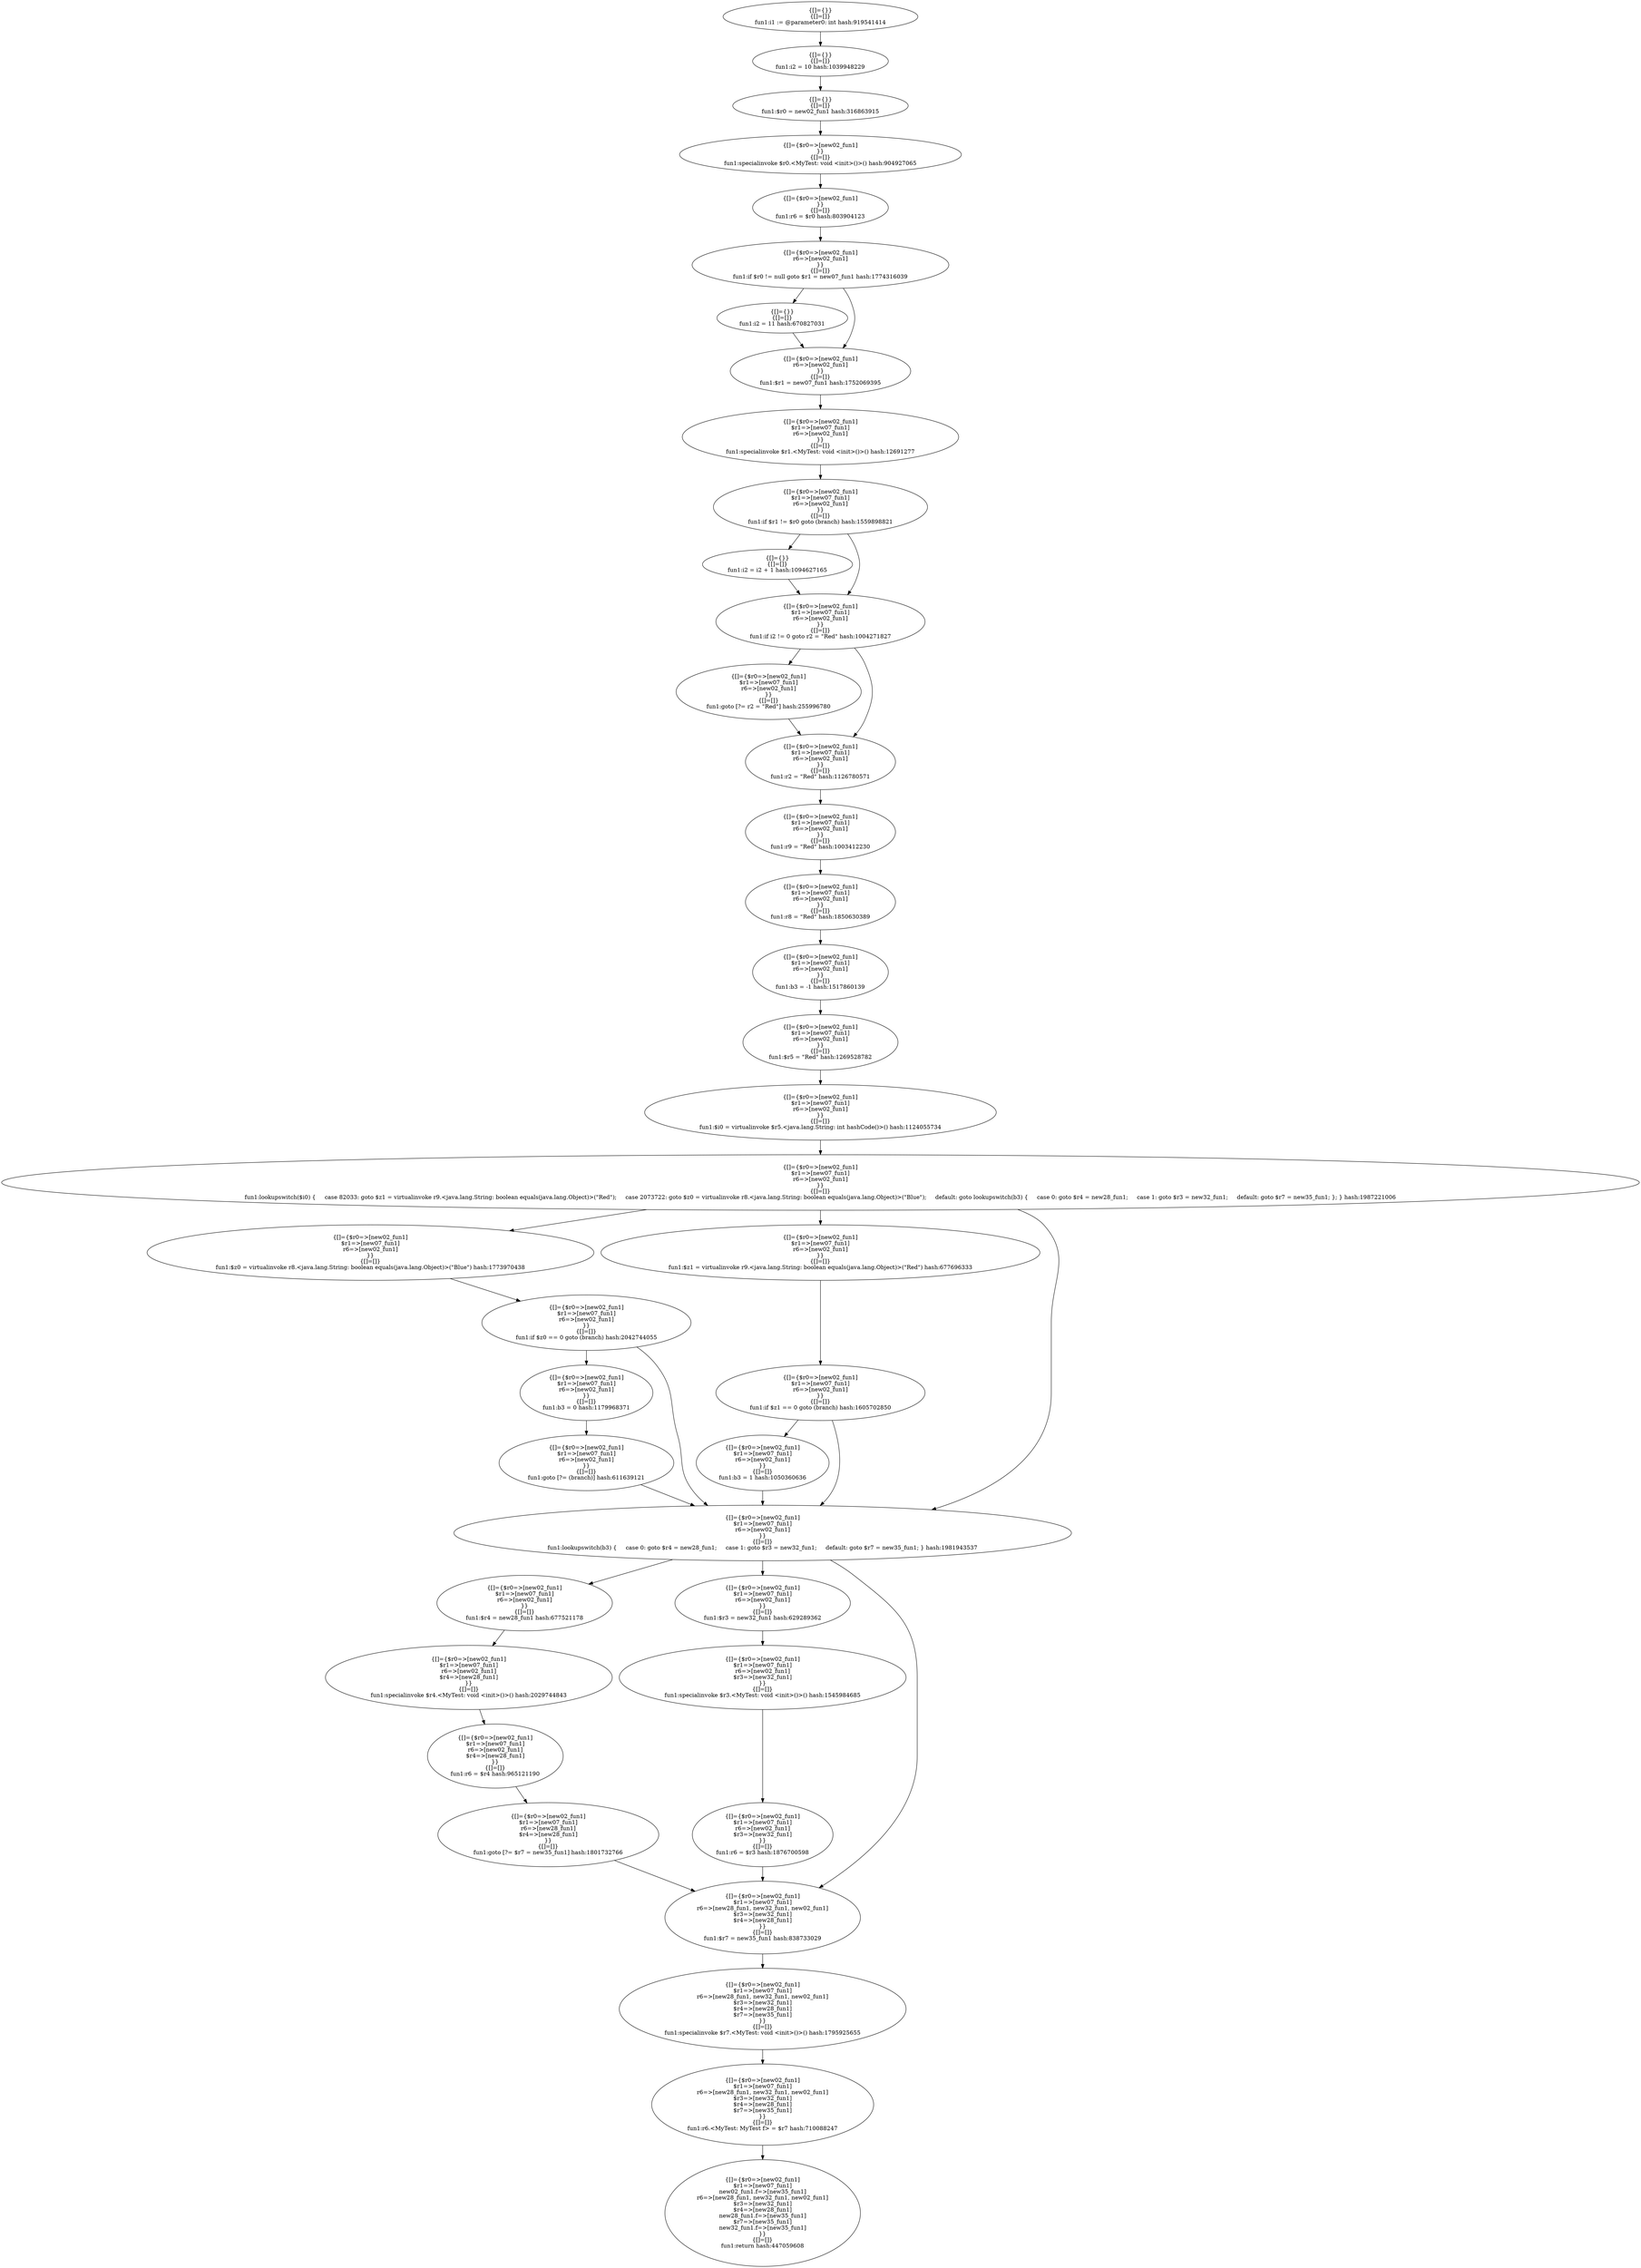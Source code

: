 digraph "./target2-mine/MyTest.fun1" {
    "{[]={}}
{[]=[]}
fun1:i1 := @parameter0: int hash:919541414";
    "{[]={}}
{[]=[]}
fun1:i2 = 10 hash:1039948229";
    "{[]={}}
{[]=[]}
fun1:$r0 = new02_fun1 hash:316863915";
    "{[]={$r0=>[new02_fun1]
}}
{[]=[]}
fun1:specialinvoke $r0.<MyTest: void <init>()>() hash:904927065";
    "{[]={$r0=>[new02_fun1]
}}
{[]=[]}
fun1:r6 = $r0 hash:803904123";
    "{[]={$r0=>[new02_fun1]
r6=>[new02_fun1]
}}
{[]=[]}
fun1:if $r0 != null goto $r1 = new07_fun1 hash:1774316039";
    "{[]={}}
{[]=[]}
fun1:i2 = 11 hash:670827031";
    "{[]={$r0=>[new02_fun1]
r6=>[new02_fun1]
}}
{[]=[]}
fun1:$r1 = new07_fun1 hash:1752069395";
    "{[]={$r0=>[new02_fun1]
$r1=>[new07_fun1]
r6=>[new02_fun1]
}}
{[]=[]}
fun1:specialinvoke $r1.<MyTest: void <init>()>() hash:12691277";
    "{[]={$r0=>[new02_fun1]
$r1=>[new07_fun1]
r6=>[new02_fun1]
}}
{[]=[]}
fun1:if $r1 != $r0 goto (branch) hash:1559898821";
    "{[]={}}
{[]=[]}
fun1:i2 = i2 + 1 hash:1094627165";
    "{[]={$r0=>[new02_fun1]
$r1=>[new07_fun1]
r6=>[new02_fun1]
}}
{[]=[]}
fun1:if i2 != 0 goto r2 = \"Red\" hash:1004271827";
    "{[]={$r0=>[new02_fun1]
$r1=>[new07_fun1]
r6=>[new02_fun1]
}}
{[]=[]}
fun1:goto [?= r2 = \"Red\"] hash:255996780";
    "{[]={$r0=>[new02_fun1]
$r1=>[new07_fun1]
r6=>[new02_fun1]
}}
{[]=[]}
fun1:r2 = \"Red\" hash:1126780571";
    "{[]={$r0=>[new02_fun1]
$r1=>[new07_fun1]
r6=>[new02_fun1]
}}
{[]=[]}
fun1:r9 = \"Red\" hash:1003412230";
    "{[]={$r0=>[new02_fun1]
$r1=>[new07_fun1]
r6=>[new02_fun1]
}}
{[]=[]}
fun1:r8 = \"Red\" hash:1850630389";
    "{[]={$r0=>[new02_fun1]
$r1=>[new07_fun1]
r6=>[new02_fun1]
}}
{[]=[]}
fun1:b3 = -1 hash:1517860139";
    "{[]={$r0=>[new02_fun1]
$r1=>[new07_fun1]
r6=>[new02_fun1]
}}
{[]=[]}
fun1:$r5 = \"Red\" hash:1269528782";
    "{[]={$r0=>[new02_fun1]
$r1=>[new07_fun1]
r6=>[new02_fun1]
}}
{[]=[]}
fun1:$i0 = virtualinvoke $r5.<java.lang.String: int hashCode()>() hash:1124055734";
    "{[]={$r0=>[new02_fun1]
$r1=>[new07_fun1]
r6=>[new02_fun1]
}}
{[]=[]}
fun1:lookupswitch($i0) {     case 82033: goto $z1 = virtualinvoke r9.<java.lang.String: boolean equals(java.lang.Object)>(\"Red\");     case 2073722: goto $z0 = virtualinvoke r8.<java.lang.String: boolean equals(java.lang.Object)>(\"Blue\");     default: goto lookupswitch(b3) {     case 0: goto $r4 = new28_fun1;     case 1: goto $r3 = new32_fun1;     default: goto $r7 = new35_fun1; }; } hash:1987221006";
    "{[]={$r0=>[new02_fun1]
$r1=>[new07_fun1]
r6=>[new02_fun1]
}}
{[]=[]}
fun1:$z0 = virtualinvoke r8.<java.lang.String: boolean equals(java.lang.Object)>(\"Blue\") hash:1773970438";
    "{[]={$r0=>[new02_fun1]
$r1=>[new07_fun1]
r6=>[new02_fun1]
}}
{[]=[]}
fun1:if $z0 == 0 goto (branch) hash:2042744055";
    "{[]={$r0=>[new02_fun1]
$r1=>[new07_fun1]
r6=>[new02_fun1]
}}
{[]=[]}
fun1:b3 = 0 hash:1179968371";
    "{[]={$r0=>[new02_fun1]
$r1=>[new07_fun1]
r6=>[new02_fun1]
}}
{[]=[]}
fun1:goto [?= (branch)] hash:611639121";
    "{[]={$r0=>[new02_fun1]
$r1=>[new07_fun1]
r6=>[new02_fun1]
}}
{[]=[]}
fun1:$z1 = virtualinvoke r9.<java.lang.String: boolean equals(java.lang.Object)>(\"Red\") hash:677696333";
    "{[]={$r0=>[new02_fun1]
$r1=>[new07_fun1]
r6=>[new02_fun1]
}}
{[]=[]}
fun1:if $z1 == 0 goto (branch) hash:1605702850";
    "{[]={$r0=>[new02_fun1]
$r1=>[new07_fun1]
r6=>[new02_fun1]
}}
{[]=[]}
fun1:b3 = 1 hash:1050360636";
    "{[]={$r0=>[new02_fun1]
$r1=>[new07_fun1]
r6=>[new02_fun1]
}}
{[]=[]}
fun1:lookupswitch(b3) {     case 0: goto $r4 = new28_fun1;     case 1: goto $r3 = new32_fun1;     default: goto $r7 = new35_fun1; } hash:1981943537";
    "{[]={$r0=>[new02_fun1]
$r1=>[new07_fun1]
r6=>[new02_fun1]
}}
{[]=[]}
fun1:$r4 = new28_fun1 hash:677521178";
    "{[]={$r0=>[new02_fun1]
$r1=>[new07_fun1]
r6=>[new02_fun1]
$r4=>[new28_fun1]
}}
{[]=[]}
fun1:specialinvoke $r4.<MyTest: void <init>()>() hash:2029744843";
    "{[]={$r0=>[new02_fun1]
$r1=>[new07_fun1]
r6=>[new02_fun1]
$r4=>[new28_fun1]
}}
{[]=[]}
fun1:r6 = $r4 hash:965121190";
    "{[]={$r0=>[new02_fun1]
$r1=>[new07_fun1]
r6=>[new28_fun1]
$r4=>[new28_fun1]
}}
{[]=[]}
fun1:goto [?= $r7 = new35_fun1] hash:1801732766";
    "{[]={$r0=>[new02_fun1]
$r1=>[new07_fun1]
r6=>[new02_fun1]
}}
{[]=[]}
fun1:$r3 = new32_fun1 hash:629289362";
    "{[]={$r0=>[new02_fun1]
$r1=>[new07_fun1]
r6=>[new02_fun1]
$r3=>[new32_fun1]
}}
{[]=[]}
fun1:specialinvoke $r3.<MyTest: void <init>()>() hash:1545984685";
    "{[]={$r0=>[new02_fun1]
$r1=>[new07_fun1]
r6=>[new02_fun1]
$r3=>[new32_fun1]
}}
{[]=[]}
fun1:r6 = $r3 hash:1876700598";
    "{[]={$r0=>[new02_fun1]
$r1=>[new07_fun1]
r6=>[new28_fun1, new32_fun1, new02_fun1]
$r3=>[new32_fun1]
$r4=>[new28_fun1]
}}
{[]=[]}
fun1:$r7 = new35_fun1 hash:838733029";
    "{[]={$r0=>[new02_fun1]
$r1=>[new07_fun1]
r6=>[new28_fun1, new32_fun1, new02_fun1]
$r3=>[new32_fun1]
$r4=>[new28_fun1]
$r7=>[new35_fun1]
}}
{[]=[]}
fun1:specialinvoke $r7.<MyTest: void <init>()>() hash:1795925655";
    "{[]={$r0=>[new02_fun1]
$r1=>[new07_fun1]
r6=>[new28_fun1, new32_fun1, new02_fun1]
$r3=>[new32_fun1]
$r4=>[new28_fun1]
$r7=>[new35_fun1]
}}
{[]=[]}
fun1:r6.<MyTest: MyTest f> = $r7 hash:710088247";
    "{[]={$r0=>[new02_fun1]
$r1=>[new07_fun1]
new02_fun1.f=>[new35_fun1]
r6=>[new28_fun1, new32_fun1, new02_fun1]
$r3=>[new32_fun1]
$r4=>[new28_fun1]
new28_fun1.f=>[new35_fun1]
$r7=>[new35_fun1]
new32_fun1.f=>[new35_fun1]
}}
{[]=[]}
fun1:return hash:447059608";
    "{[]={}}
{[]=[]}
fun1:i1 := @parameter0: int hash:919541414"->"{[]={}}
{[]=[]}
fun1:i2 = 10 hash:1039948229";
    "{[]={}}
{[]=[]}
fun1:i2 = 10 hash:1039948229"->"{[]={}}
{[]=[]}
fun1:$r0 = new02_fun1 hash:316863915";
    "{[]={}}
{[]=[]}
fun1:$r0 = new02_fun1 hash:316863915"->"{[]={$r0=>[new02_fun1]
}}
{[]=[]}
fun1:specialinvoke $r0.<MyTest: void <init>()>() hash:904927065";
    "{[]={$r0=>[new02_fun1]
}}
{[]=[]}
fun1:specialinvoke $r0.<MyTest: void <init>()>() hash:904927065"->"{[]={$r0=>[new02_fun1]
}}
{[]=[]}
fun1:r6 = $r0 hash:803904123";
    "{[]={$r0=>[new02_fun1]
}}
{[]=[]}
fun1:r6 = $r0 hash:803904123"->"{[]={$r0=>[new02_fun1]
r6=>[new02_fun1]
}}
{[]=[]}
fun1:if $r0 != null goto $r1 = new07_fun1 hash:1774316039";
    "{[]={$r0=>[new02_fun1]
r6=>[new02_fun1]
}}
{[]=[]}
fun1:if $r0 != null goto $r1 = new07_fun1 hash:1774316039"->"{[]={}}
{[]=[]}
fun1:i2 = 11 hash:670827031";
    "{[]={$r0=>[new02_fun1]
r6=>[new02_fun1]
}}
{[]=[]}
fun1:if $r0 != null goto $r1 = new07_fun1 hash:1774316039"->"{[]={$r0=>[new02_fun1]
r6=>[new02_fun1]
}}
{[]=[]}
fun1:$r1 = new07_fun1 hash:1752069395";
    "{[]={}}
{[]=[]}
fun1:i2 = 11 hash:670827031"->"{[]={$r0=>[new02_fun1]
r6=>[new02_fun1]
}}
{[]=[]}
fun1:$r1 = new07_fun1 hash:1752069395";
    "{[]={$r0=>[new02_fun1]
r6=>[new02_fun1]
}}
{[]=[]}
fun1:$r1 = new07_fun1 hash:1752069395"->"{[]={$r0=>[new02_fun1]
$r1=>[new07_fun1]
r6=>[new02_fun1]
}}
{[]=[]}
fun1:specialinvoke $r1.<MyTest: void <init>()>() hash:12691277";
    "{[]={$r0=>[new02_fun1]
$r1=>[new07_fun1]
r6=>[new02_fun1]
}}
{[]=[]}
fun1:specialinvoke $r1.<MyTest: void <init>()>() hash:12691277"->"{[]={$r0=>[new02_fun1]
$r1=>[new07_fun1]
r6=>[new02_fun1]
}}
{[]=[]}
fun1:if $r1 != $r0 goto (branch) hash:1559898821";
    "{[]={$r0=>[new02_fun1]
$r1=>[new07_fun1]
r6=>[new02_fun1]
}}
{[]=[]}
fun1:if $r1 != $r0 goto (branch) hash:1559898821"->"{[]={}}
{[]=[]}
fun1:i2 = i2 + 1 hash:1094627165";
    "{[]={$r0=>[new02_fun1]
$r1=>[new07_fun1]
r6=>[new02_fun1]
}}
{[]=[]}
fun1:if $r1 != $r0 goto (branch) hash:1559898821"->"{[]={$r0=>[new02_fun1]
$r1=>[new07_fun1]
r6=>[new02_fun1]
}}
{[]=[]}
fun1:if i2 != 0 goto r2 = \"Red\" hash:1004271827";
    "{[]={}}
{[]=[]}
fun1:i2 = i2 + 1 hash:1094627165"->"{[]={$r0=>[new02_fun1]
$r1=>[new07_fun1]
r6=>[new02_fun1]
}}
{[]=[]}
fun1:if i2 != 0 goto r2 = \"Red\" hash:1004271827";
    "{[]={$r0=>[new02_fun1]
$r1=>[new07_fun1]
r6=>[new02_fun1]
}}
{[]=[]}
fun1:if i2 != 0 goto r2 = \"Red\" hash:1004271827"->"{[]={$r0=>[new02_fun1]
$r1=>[new07_fun1]
r6=>[new02_fun1]
}}
{[]=[]}
fun1:goto [?= r2 = \"Red\"] hash:255996780";
    "{[]={$r0=>[new02_fun1]
$r1=>[new07_fun1]
r6=>[new02_fun1]
}}
{[]=[]}
fun1:if i2 != 0 goto r2 = \"Red\" hash:1004271827"->"{[]={$r0=>[new02_fun1]
$r1=>[new07_fun1]
r6=>[new02_fun1]
}}
{[]=[]}
fun1:r2 = \"Red\" hash:1126780571";
    "{[]={$r0=>[new02_fun1]
$r1=>[new07_fun1]
r6=>[new02_fun1]
}}
{[]=[]}
fun1:goto [?= r2 = \"Red\"] hash:255996780"->"{[]={$r0=>[new02_fun1]
$r1=>[new07_fun1]
r6=>[new02_fun1]
}}
{[]=[]}
fun1:r2 = \"Red\" hash:1126780571";
    "{[]={$r0=>[new02_fun1]
$r1=>[new07_fun1]
r6=>[new02_fun1]
}}
{[]=[]}
fun1:r2 = \"Red\" hash:1126780571"->"{[]={$r0=>[new02_fun1]
$r1=>[new07_fun1]
r6=>[new02_fun1]
}}
{[]=[]}
fun1:r9 = \"Red\" hash:1003412230";
    "{[]={$r0=>[new02_fun1]
$r1=>[new07_fun1]
r6=>[new02_fun1]
}}
{[]=[]}
fun1:r9 = \"Red\" hash:1003412230"->"{[]={$r0=>[new02_fun1]
$r1=>[new07_fun1]
r6=>[new02_fun1]
}}
{[]=[]}
fun1:r8 = \"Red\" hash:1850630389";
    "{[]={$r0=>[new02_fun1]
$r1=>[new07_fun1]
r6=>[new02_fun1]
}}
{[]=[]}
fun1:r8 = \"Red\" hash:1850630389"->"{[]={$r0=>[new02_fun1]
$r1=>[new07_fun1]
r6=>[new02_fun1]
}}
{[]=[]}
fun1:b3 = -1 hash:1517860139";
    "{[]={$r0=>[new02_fun1]
$r1=>[new07_fun1]
r6=>[new02_fun1]
}}
{[]=[]}
fun1:b3 = -1 hash:1517860139"->"{[]={$r0=>[new02_fun1]
$r1=>[new07_fun1]
r6=>[new02_fun1]
}}
{[]=[]}
fun1:$r5 = \"Red\" hash:1269528782";
    "{[]={$r0=>[new02_fun1]
$r1=>[new07_fun1]
r6=>[new02_fun1]
}}
{[]=[]}
fun1:$r5 = \"Red\" hash:1269528782"->"{[]={$r0=>[new02_fun1]
$r1=>[new07_fun1]
r6=>[new02_fun1]
}}
{[]=[]}
fun1:$i0 = virtualinvoke $r5.<java.lang.String: int hashCode()>() hash:1124055734";
    "{[]={$r0=>[new02_fun1]
$r1=>[new07_fun1]
r6=>[new02_fun1]
}}
{[]=[]}
fun1:$i0 = virtualinvoke $r5.<java.lang.String: int hashCode()>() hash:1124055734"->"{[]={$r0=>[new02_fun1]
$r1=>[new07_fun1]
r6=>[new02_fun1]
}}
{[]=[]}
fun1:lookupswitch($i0) {     case 82033: goto $z1 = virtualinvoke r9.<java.lang.String: boolean equals(java.lang.Object)>(\"Red\");     case 2073722: goto $z0 = virtualinvoke r8.<java.lang.String: boolean equals(java.lang.Object)>(\"Blue\");     default: goto lookupswitch(b3) {     case 0: goto $r4 = new28_fun1;     case 1: goto $r3 = new32_fun1;     default: goto $r7 = new35_fun1; }; } hash:1987221006";
    "{[]={$r0=>[new02_fun1]
$r1=>[new07_fun1]
r6=>[new02_fun1]
}}
{[]=[]}
fun1:lookupswitch($i0) {     case 82033: goto $z1 = virtualinvoke r9.<java.lang.String: boolean equals(java.lang.Object)>(\"Red\");     case 2073722: goto $z0 = virtualinvoke r8.<java.lang.String: boolean equals(java.lang.Object)>(\"Blue\");     default: goto lookupswitch(b3) {     case 0: goto $r4 = new28_fun1;     case 1: goto $r3 = new32_fun1;     default: goto $r7 = new35_fun1; }; } hash:1987221006"->"{[]={$r0=>[new02_fun1]
$r1=>[new07_fun1]
r6=>[new02_fun1]
}}
{[]=[]}
fun1:$z1 = virtualinvoke r9.<java.lang.String: boolean equals(java.lang.Object)>(\"Red\") hash:677696333";
    "{[]={$r0=>[new02_fun1]
$r1=>[new07_fun1]
r6=>[new02_fun1]
}}
{[]=[]}
fun1:lookupswitch($i0) {     case 82033: goto $z1 = virtualinvoke r9.<java.lang.String: boolean equals(java.lang.Object)>(\"Red\");     case 2073722: goto $z0 = virtualinvoke r8.<java.lang.String: boolean equals(java.lang.Object)>(\"Blue\");     default: goto lookupswitch(b3) {     case 0: goto $r4 = new28_fun1;     case 1: goto $r3 = new32_fun1;     default: goto $r7 = new35_fun1; }; } hash:1987221006"->"{[]={$r0=>[new02_fun1]
$r1=>[new07_fun1]
r6=>[new02_fun1]
}}
{[]=[]}
fun1:$z0 = virtualinvoke r8.<java.lang.String: boolean equals(java.lang.Object)>(\"Blue\") hash:1773970438";
    "{[]={$r0=>[new02_fun1]
$r1=>[new07_fun1]
r6=>[new02_fun1]
}}
{[]=[]}
fun1:lookupswitch($i0) {     case 82033: goto $z1 = virtualinvoke r9.<java.lang.String: boolean equals(java.lang.Object)>(\"Red\");     case 2073722: goto $z0 = virtualinvoke r8.<java.lang.String: boolean equals(java.lang.Object)>(\"Blue\");     default: goto lookupswitch(b3) {     case 0: goto $r4 = new28_fun1;     case 1: goto $r3 = new32_fun1;     default: goto $r7 = new35_fun1; }; } hash:1987221006"->"{[]={$r0=>[new02_fun1]
$r1=>[new07_fun1]
r6=>[new02_fun1]
}}
{[]=[]}
fun1:lookupswitch(b3) {     case 0: goto $r4 = new28_fun1;     case 1: goto $r3 = new32_fun1;     default: goto $r7 = new35_fun1; } hash:1981943537";
    "{[]={$r0=>[new02_fun1]
$r1=>[new07_fun1]
r6=>[new02_fun1]
}}
{[]=[]}
fun1:$z0 = virtualinvoke r8.<java.lang.String: boolean equals(java.lang.Object)>(\"Blue\") hash:1773970438"->"{[]={$r0=>[new02_fun1]
$r1=>[new07_fun1]
r6=>[new02_fun1]
}}
{[]=[]}
fun1:if $z0 == 0 goto (branch) hash:2042744055";
    "{[]={$r0=>[new02_fun1]
$r1=>[new07_fun1]
r6=>[new02_fun1]
}}
{[]=[]}
fun1:if $z0 == 0 goto (branch) hash:2042744055"->"{[]={$r0=>[new02_fun1]
$r1=>[new07_fun1]
r6=>[new02_fun1]
}}
{[]=[]}
fun1:b3 = 0 hash:1179968371";
    "{[]={$r0=>[new02_fun1]
$r1=>[new07_fun1]
r6=>[new02_fun1]
}}
{[]=[]}
fun1:if $z0 == 0 goto (branch) hash:2042744055"->"{[]={$r0=>[new02_fun1]
$r1=>[new07_fun1]
r6=>[new02_fun1]
}}
{[]=[]}
fun1:lookupswitch(b3) {     case 0: goto $r4 = new28_fun1;     case 1: goto $r3 = new32_fun1;     default: goto $r7 = new35_fun1; } hash:1981943537";
    "{[]={$r0=>[new02_fun1]
$r1=>[new07_fun1]
r6=>[new02_fun1]
}}
{[]=[]}
fun1:b3 = 0 hash:1179968371"->"{[]={$r0=>[new02_fun1]
$r1=>[new07_fun1]
r6=>[new02_fun1]
}}
{[]=[]}
fun1:goto [?= (branch)] hash:611639121";
    "{[]={$r0=>[new02_fun1]
$r1=>[new07_fun1]
r6=>[new02_fun1]
}}
{[]=[]}
fun1:goto [?= (branch)] hash:611639121"->"{[]={$r0=>[new02_fun1]
$r1=>[new07_fun1]
r6=>[new02_fun1]
}}
{[]=[]}
fun1:lookupswitch(b3) {     case 0: goto $r4 = new28_fun1;     case 1: goto $r3 = new32_fun1;     default: goto $r7 = new35_fun1; } hash:1981943537";
    "{[]={$r0=>[new02_fun1]
$r1=>[new07_fun1]
r6=>[new02_fun1]
}}
{[]=[]}
fun1:$z1 = virtualinvoke r9.<java.lang.String: boolean equals(java.lang.Object)>(\"Red\") hash:677696333"->"{[]={$r0=>[new02_fun1]
$r1=>[new07_fun1]
r6=>[new02_fun1]
}}
{[]=[]}
fun1:if $z1 == 0 goto (branch) hash:1605702850";
    "{[]={$r0=>[new02_fun1]
$r1=>[new07_fun1]
r6=>[new02_fun1]
}}
{[]=[]}
fun1:if $z1 == 0 goto (branch) hash:1605702850"->"{[]={$r0=>[new02_fun1]
$r1=>[new07_fun1]
r6=>[new02_fun1]
}}
{[]=[]}
fun1:b3 = 1 hash:1050360636";
    "{[]={$r0=>[new02_fun1]
$r1=>[new07_fun1]
r6=>[new02_fun1]
}}
{[]=[]}
fun1:if $z1 == 0 goto (branch) hash:1605702850"->"{[]={$r0=>[new02_fun1]
$r1=>[new07_fun1]
r6=>[new02_fun1]
}}
{[]=[]}
fun1:lookupswitch(b3) {     case 0: goto $r4 = new28_fun1;     case 1: goto $r3 = new32_fun1;     default: goto $r7 = new35_fun1; } hash:1981943537";
    "{[]={$r0=>[new02_fun1]
$r1=>[new07_fun1]
r6=>[new02_fun1]
}}
{[]=[]}
fun1:b3 = 1 hash:1050360636"->"{[]={$r0=>[new02_fun1]
$r1=>[new07_fun1]
r6=>[new02_fun1]
}}
{[]=[]}
fun1:lookupswitch(b3) {     case 0: goto $r4 = new28_fun1;     case 1: goto $r3 = new32_fun1;     default: goto $r7 = new35_fun1; } hash:1981943537";
    "{[]={$r0=>[new02_fun1]
$r1=>[new07_fun1]
r6=>[new02_fun1]
}}
{[]=[]}
fun1:lookupswitch(b3) {     case 0: goto $r4 = new28_fun1;     case 1: goto $r3 = new32_fun1;     default: goto $r7 = new35_fun1; } hash:1981943537"->"{[]={$r0=>[new02_fun1]
$r1=>[new07_fun1]
r6=>[new02_fun1]
}}
{[]=[]}
fun1:$r4 = new28_fun1 hash:677521178";
    "{[]={$r0=>[new02_fun1]
$r1=>[new07_fun1]
r6=>[new02_fun1]
}}
{[]=[]}
fun1:lookupswitch(b3) {     case 0: goto $r4 = new28_fun1;     case 1: goto $r3 = new32_fun1;     default: goto $r7 = new35_fun1; } hash:1981943537"->"{[]={$r0=>[new02_fun1]
$r1=>[new07_fun1]
r6=>[new02_fun1]
}}
{[]=[]}
fun1:$r3 = new32_fun1 hash:629289362";
    "{[]={$r0=>[new02_fun1]
$r1=>[new07_fun1]
r6=>[new02_fun1]
}}
{[]=[]}
fun1:lookupswitch(b3) {     case 0: goto $r4 = new28_fun1;     case 1: goto $r3 = new32_fun1;     default: goto $r7 = new35_fun1; } hash:1981943537"->"{[]={$r0=>[new02_fun1]
$r1=>[new07_fun1]
r6=>[new28_fun1, new32_fun1, new02_fun1]
$r3=>[new32_fun1]
$r4=>[new28_fun1]
}}
{[]=[]}
fun1:$r7 = new35_fun1 hash:838733029";
    "{[]={$r0=>[new02_fun1]
$r1=>[new07_fun1]
r6=>[new02_fun1]
}}
{[]=[]}
fun1:$r4 = new28_fun1 hash:677521178"->"{[]={$r0=>[new02_fun1]
$r1=>[new07_fun1]
r6=>[new02_fun1]
$r4=>[new28_fun1]
}}
{[]=[]}
fun1:specialinvoke $r4.<MyTest: void <init>()>() hash:2029744843";
    "{[]={$r0=>[new02_fun1]
$r1=>[new07_fun1]
r6=>[new02_fun1]
$r4=>[new28_fun1]
}}
{[]=[]}
fun1:specialinvoke $r4.<MyTest: void <init>()>() hash:2029744843"->"{[]={$r0=>[new02_fun1]
$r1=>[new07_fun1]
r6=>[new02_fun1]
$r4=>[new28_fun1]
}}
{[]=[]}
fun1:r6 = $r4 hash:965121190";
    "{[]={$r0=>[new02_fun1]
$r1=>[new07_fun1]
r6=>[new02_fun1]
$r4=>[new28_fun1]
}}
{[]=[]}
fun1:r6 = $r4 hash:965121190"->"{[]={$r0=>[new02_fun1]
$r1=>[new07_fun1]
r6=>[new28_fun1]
$r4=>[new28_fun1]
}}
{[]=[]}
fun1:goto [?= $r7 = new35_fun1] hash:1801732766";
    "{[]={$r0=>[new02_fun1]
$r1=>[new07_fun1]
r6=>[new28_fun1]
$r4=>[new28_fun1]
}}
{[]=[]}
fun1:goto [?= $r7 = new35_fun1] hash:1801732766"->"{[]={$r0=>[new02_fun1]
$r1=>[new07_fun1]
r6=>[new28_fun1, new32_fun1, new02_fun1]
$r3=>[new32_fun1]
$r4=>[new28_fun1]
}}
{[]=[]}
fun1:$r7 = new35_fun1 hash:838733029";
    "{[]={$r0=>[new02_fun1]
$r1=>[new07_fun1]
r6=>[new02_fun1]
}}
{[]=[]}
fun1:$r3 = new32_fun1 hash:629289362"->"{[]={$r0=>[new02_fun1]
$r1=>[new07_fun1]
r6=>[new02_fun1]
$r3=>[new32_fun1]
}}
{[]=[]}
fun1:specialinvoke $r3.<MyTest: void <init>()>() hash:1545984685";
    "{[]={$r0=>[new02_fun1]
$r1=>[new07_fun1]
r6=>[new02_fun1]
$r3=>[new32_fun1]
}}
{[]=[]}
fun1:specialinvoke $r3.<MyTest: void <init>()>() hash:1545984685"->"{[]={$r0=>[new02_fun1]
$r1=>[new07_fun1]
r6=>[new02_fun1]
$r3=>[new32_fun1]
}}
{[]=[]}
fun1:r6 = $r3 hash:1876700598";
    "{[]={$r0=>[new02_fun1]
$r1=>[new07_fun1]
r6=>[new02_fun1]
$r3=>[new32_fun1]
}}
{[]=[]}
fun1:r6 = $r3 hash:1876700598"->"{[]={$r0=>[new02_fun1]
$r1=>[new07_fun1]
r6=>[new28_fun1, new32_fun1, new02_fun1]
$r3=>[new32_fun1]
$r4=>[new28_fun1]
}}
{[]=[]}
fun1:$r7 = new35_fun1 hash:838733029";
    "{[]={$r0=>[new02_fun1]
$r1=>[new07_fun1]
r6=>[new28_fun1, new32_fun1, new02_fun1]
$r3=>[new32_fun1]
$r4=>[new28_fun1]
}}
{[]=[]}
fun1:$r7 = new35_fun1 hash:838733029"->"{[]={$r0=>[new02_fun1]
$r1=>[new07_fun1]
r6=>[new28_fun1, new32_fun1, new02_fun1]
$r3=>[new32_fun1]
$r4=>[new28_fun1]
$r7=>[new35_fun1]
}}
{[]=[]}
fun1:specialinvoke $r7.<MyTest: void <init>()>() hash:1795925655";
    "{[]={$r0=>[new02_fun1]
$r1=>[new07_fun1]
r6=>[new28_fun1, new32_fun1, new02_fun1]
$r3=>[new32_fun1]
$r4=>[new28_fun1]
$r7=>[new35_fun1]
}}
{[]=[]}
fun1:specialinvoke $r7.<MyTest: void <init>()>() hash:1795925655"->"{[]={$r0=>[new02_fun1]
$r1=>[new07_fun1]
r6=>[new28_fun1, new32_fun1, new02_fun1]
$r3=>[new32_fun1]
$r4=>[new28_fun1]
$r7=>[new35_fun1]
}}
{[]=[]}
fun1:r6.<MyTest: MyTest f> = $r7 hash:710088247";
    "{[]={$r0=>[new02_fun1]
$r1=>[new07_fun1]
r6=>[new28_fun1, new32_fun1, new02_fun1]
$r3=>[new32_fun1]
$r4=>[new28_fun1]
$r7=>[new35_fun1]
}}
{[]=[]}
fun1:r6.<MyTest: MyTest f> = $r7 hash:710088247"->"{[]={$r0=>[new02_fun1]
$r1=>[new07_fun1]
new02_fun1.f=>[new35_fun1]
r6=>[new28_fun1, new32_fun1, new02_fun1]
$r3=>[new32_fun1]
$r4=>[new28_fun1]
new28_fun1.f=>[new35_fun1]
$r7=>[new35_fun1]
new32_fun1.f=>[new35_fun1]
}}
{[]=[]}
fun1:return hash:447059608";
}

